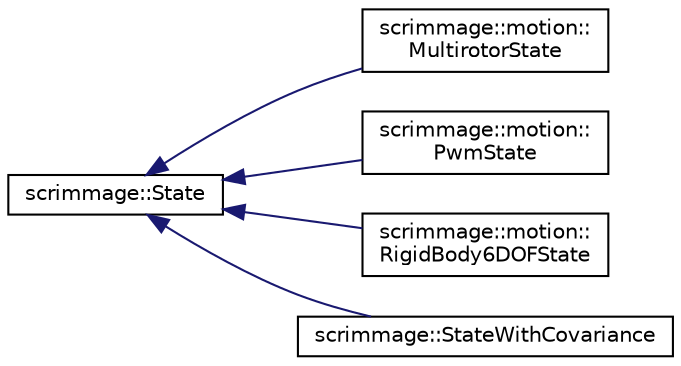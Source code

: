 digraph "Graphical Class Hierarchy"
{
 // LATEX_PDF_SIZE
  edge [fontname="Helvetica",fontsize="10",labelfontname="Helvetica",labelfontsize="10"];
  node [fontname="Helvetica",fontsize="10",shape=record];
  rankdir="LR";
  Node0 [label="scrimmage::State",height=0.2,width=0.4,color="black", fillcolor="white", style="filled",URL="$classscrimmage_1_1State.html",tooltip=" "];
  Node0 -> Node1 [dir="back",color="midnightblue",fontsize="10",style="solid",fontname="Helvetica"];
  Node1 [label="scrimmage::motion::\lMultirotorState",height=0.2,width=0.4,color="black", fillcolor="white", style="filled",URL="$classscrimmage_1_1motion_1_1MultirotorState.html",tooltip=" "];
  Node0 -> Node2 [dir="back",color="midnightblue",fontsize="10",style="solid",fontname="Helvetica"];
  Node2 [label="scrimmage::motion::\lPwmState",height=0.2,width=0.4,color="black", fillcolor="white", style="filled",URL="$classscrimmage_1_1motion_1_1PwmState.html",tooltip=" "];
  Node0 -> Node3 [dir="back",color="midnightblue",fontsize="10",style="solid",fontname="Helvetica"];
  Node3 [label="scrimmage::motion::\lRigidBody6DOFState",height=0.2,width=0.4,color="black", fillcolor="white", style="filled",URL="$classscrimmage_1_1motion_1_1RigidBody6DOFState.html",tooltip=" "];
  Node0 -> Node4 [dir="back",color="midnightblue",fontsize="10",style="solid",fontname="Helvetica"];
  Node4 [label="scrimmage::StateWithCovariance",height=0.2,width=0.4,color="black", fillcolor="white", style="filled",URL="$classscrimmage_1_1StateWithCovariance.html",tooltip=" "];
}
